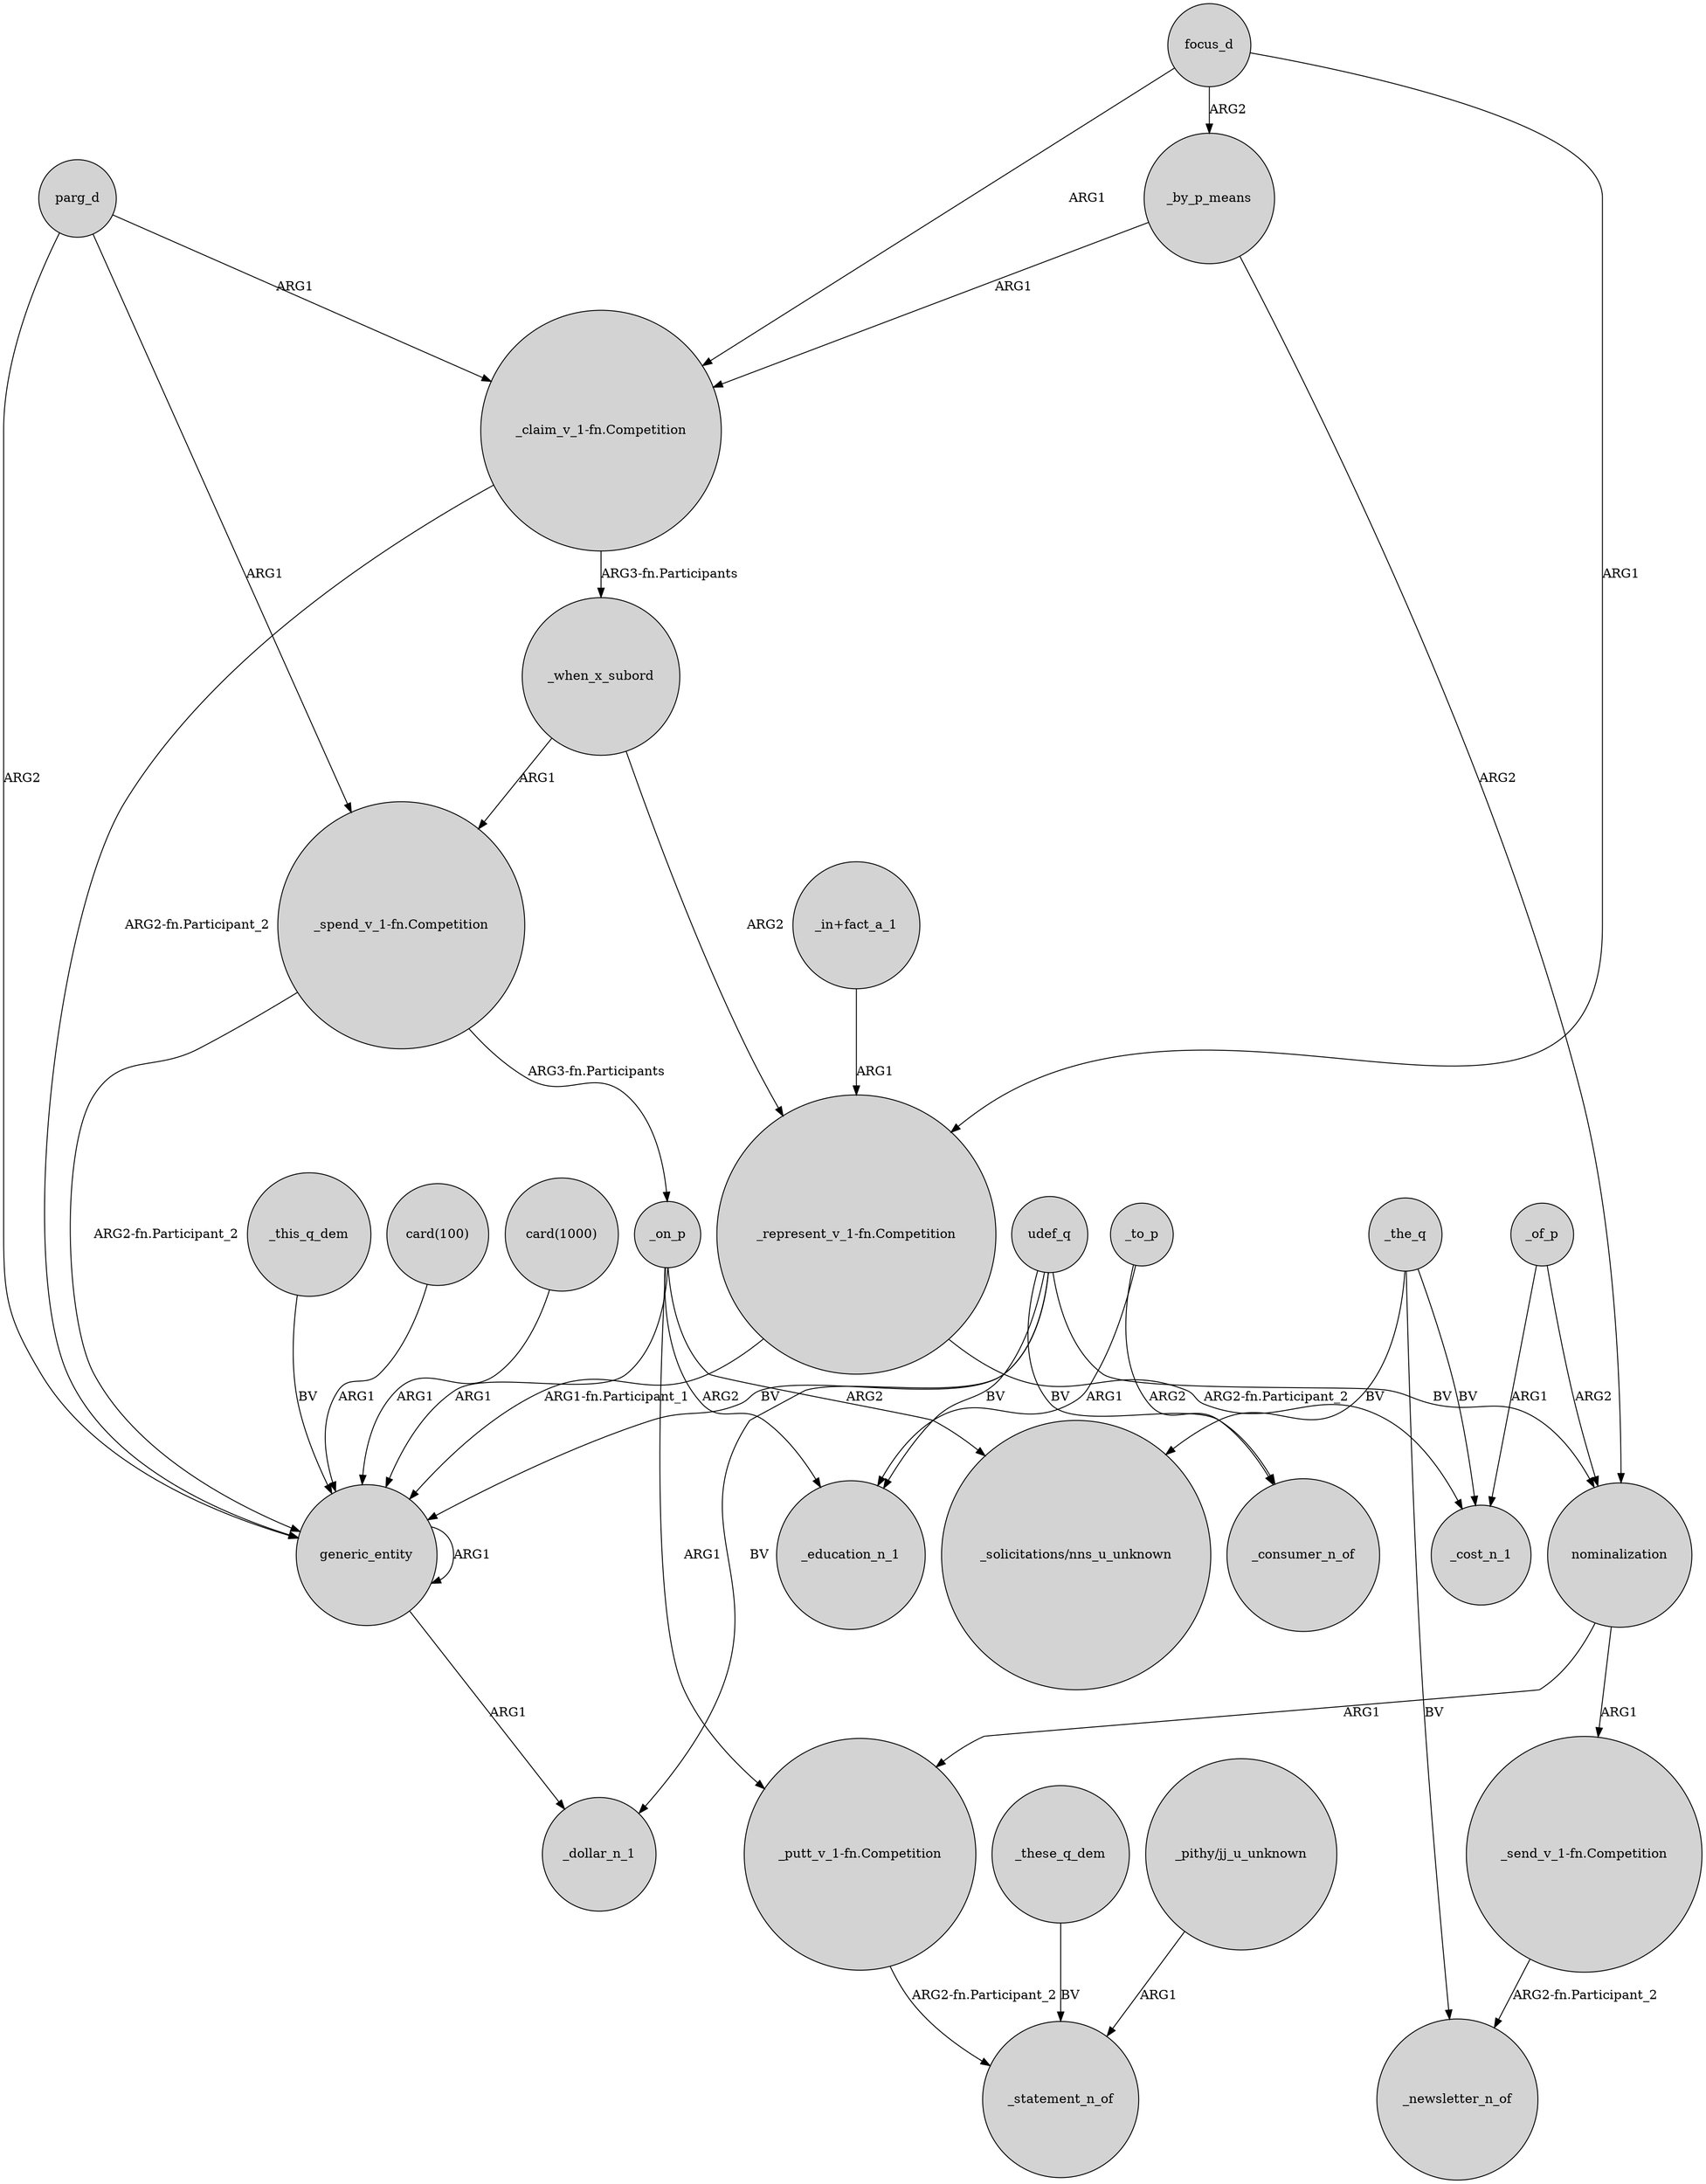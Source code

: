digraph {
	node [shape=circle style=filled]
	"_claim_v_1-fn.Competition" -> _when_x_subord [label="ARG3-fn.Participants"]
	"_spend_v_1-fn.Competition" -> generic_entity [label="ARG2-fn.Participant_2"]
	"_pithy/jj_u_unknown" -> _statement_n_of [label=ARG1]
	_to_p -> _education_n_1 [label=ARG1]
	"_represent_v_1-fn.Competition" -> _cost_n_1 [label="ARG2-fn.Participant_2"]
	parg_d -> "_claim_v_1-fn.Competition" [label=ARG1]
	udef_q -> _education_n_1 [label=BV]
	_on_p -> _education_n_1 [label=ARG2]
	_to_p -> _consumer_n_of [label=ARG2]
	_of_p -> _cost_n_1 [label=ARG1]
	udef_q -> nominalization [label=BV]
	nominalization -> "_send_v_1-fn.Competition" [label=ARG1]
	_the_q -> _cost_n_1 [label=BV]
	focus_d -> "_represent_v_1-fn.Competition" [label=ARG1]
	parg_d -> "_spend_v_1-fn.Competition" [label=ARG1]
	generic_entity -> generic_entity [label=ARG1]
	"_in+fact_a_1" -> "_represent_v_1-fn.Competition" [label=ARG1]
	"_claim_v_1-fn.Competition" -> generic_entity [label="ARG2-fn.Participant_2"]
	udef_q -> generic_entity [label=BV]
	generic_entity -> _dollar_n_1 [label=ARG1]
	_on_p -> "_putt_v_1-fn.Competition" [label=ARG1]
	_of_p -> nominalization [label=ARG2]
	_this_q_dem -> generic_entity [label=BV]
	_the_q -> _newsletter_n_of [label=BV]
	_by_p_means -> nominalization [label=ARG2]
	focus_d -> "_claim_v_1-fn.Competition" [label=ARG1]
	_when_x_subord -> "_represent_v_1-fn.Competition" [label=ARG2]
	_these_q_dem -> _statement_n_of [label=BV]
	nominalization -> "_putt_v_1-fn.Competition" [label=ARG1]
	udef_q -> _dollar_n_1 [label=BV]
	_by_p_means -> "_claim_v_1-fn.Competition" [label=ARG1]
	"card(100)" -> generic_entity [label=ARG1]
	"_send_v_1-fn.Competition" -> _newsletter_n_of [label="ARG2-fn.Participant_2"]
	"_represent_v_1-fn.Competition" -> generic_entity [label="ARG1-fn.Participant_1"]
	udef_q -> _consumer_n_of [label=BV]
	_when_x_subord -> "_spend_v_1-fn.Competition" [label=ARG1]
	focus_d -> _by_p_means [label=ARG2]
	"card(1000)" -> generic_entity [label=ARG1]
	_the_q -> "_solicitations/nns_u_unknown" [label=BV]
	_on_p -> generic_entity [label=ARG1]
	_on_p -> "_solicitations/nns_u_unknown" [label=ARG2]
	"_spend_v_1-fn.Competition" -> _on_p [label="ARG3-fn.Participants"]
	"_putt_v_1-fn.Competition" -> _statement_n_of [label="ARG2-fn.Participant_2"]
	parg_d -> generic_entity [label=ARG2]
}
